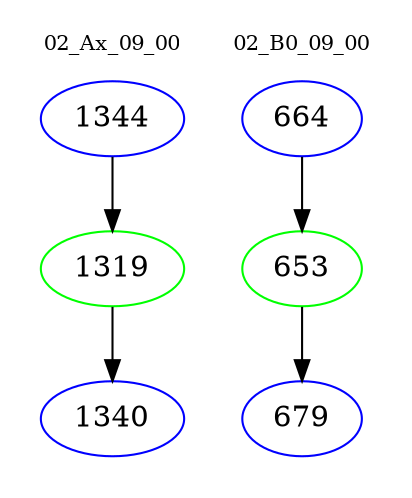 digraph{
subgraph cluster_0 {
color = white
label = "02_Ax_09_00";
fontsize=10;
T0_1344 [label="1344", color="blue"]
T0_1344 -> T0_1319 [color="black"]
T0_1319 [label="1319", color="green"]
T0_1319 -> T0_1340 [color="black"]
T0_1340 [label="1340", color="blue"]
}
subgraph cluster_1 {
color = white
label = "02_B0_09_00";
fontsize=10;
T1_664 [label="664", color="blue"]
T1_664 -> T1_653 [color="black"]
T1_653 [label="653", color="green"]
T1_653 -> T1_679 [color="black"]
T1_679 [label="679", color="blue"]
}
}

